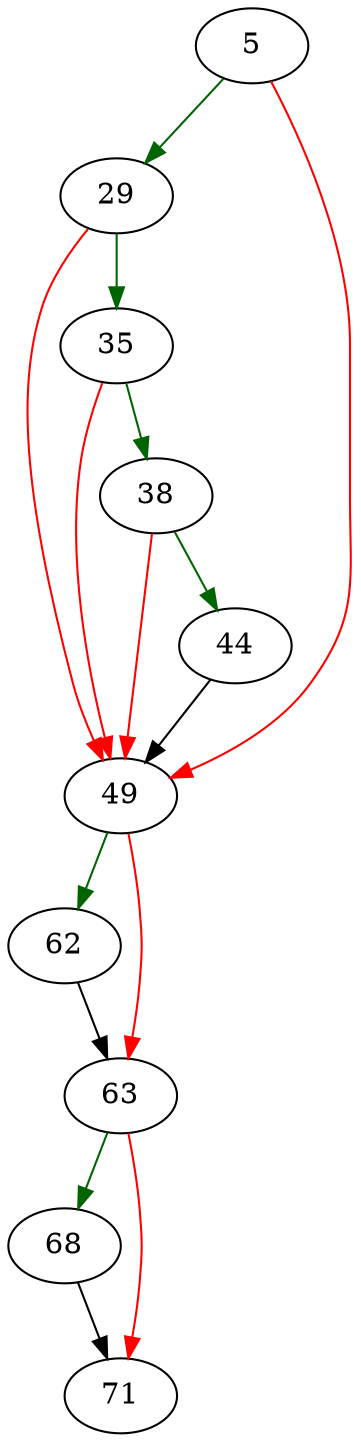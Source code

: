 strict digraph "whereRangeScanEst" {
	// Node definitions.
	5 [entry=true];
	29;
	49;
	35;
	38;
	44;
	62;
	63;
	68;
	71;

	// Edge definitions.
	5 -> 29 [
		color=darkgreen
		cond=true
	];
	5 -> 49 [
		color=red
		cond=false
	];
	29 -> 49 [
		color=red
		cond=false
	];
	29 -> 35 [
		color=darkgreen
		cond=true
	];
	49 -> 62 [
		color=darkgreen
		cond=true
	];
	49 -> 63 [
		color=red
		cond=false
	];
	35 -> 49 [
		color=red
		cond=false
	];
	35 -> 38 [
		color=darkgreen
		cond=true
	];
	38 -> 49 [
		color=red
		cond=false
	];
	38 -> 44 [
		color=darkgreen
		cond=true
	];
	44 -> 49;
	62 -> 63;
	63 -> 68 [
		color=darkgreen
		cond=true
	];
	63 -> 71 [
		color=red
		cond=false
	];
	68 -> 71;
}